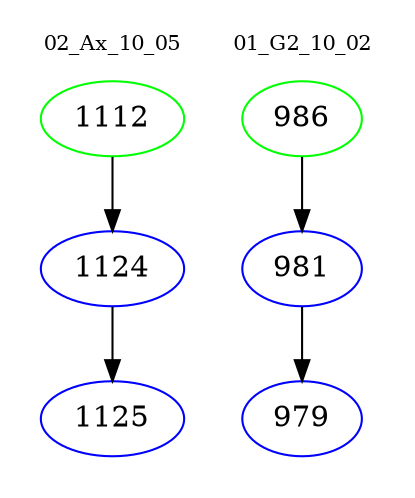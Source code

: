 digraph{
subgraph cluster_0 {
color = white
label = "02_Ax_10_05";
fontsize=10;
T0_1112 [label="1112", color="green"]
T0_1112 -> T0_1124 [color="black"]
T0_1124 [label="1124", color="blue"]
T0_1124 -> T0_1125 [color="black"]
T0_1125 [label="1125", color="blue"]
}
subgraph cluster_1 {
color = white
label = "01_G2_10_02";
fontsize=10;
T1_986 [label="986", color="green"]
T1_986 -> T1_981 [color="black"]
T1_981 [label="981", color="blue"]
T1_981 -> T1_979 [color="black"]
T1_979 [label="979", color="blue"]
}
}
